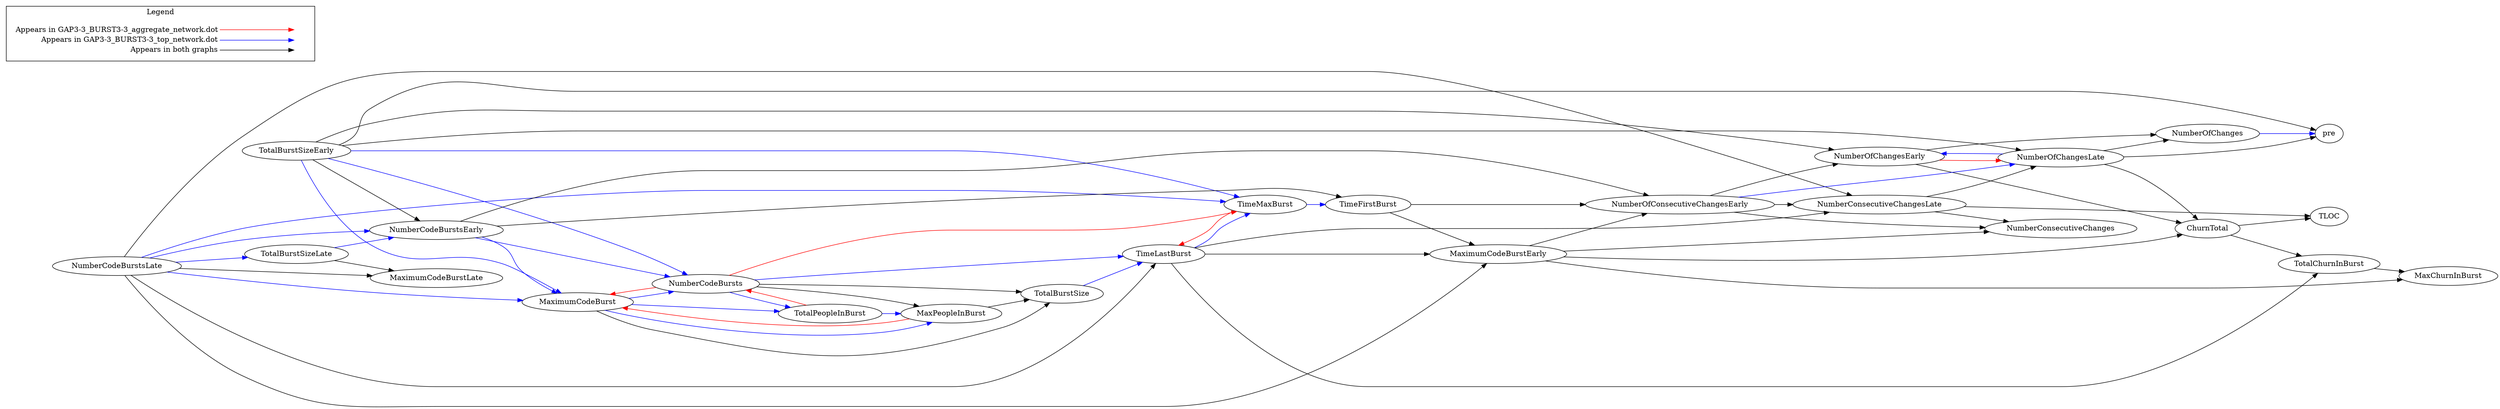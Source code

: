 digraph {
NumberOfChangesEarly -> NumberOfChangesLate[color="red"];
MaxPeopleInBurst -> MaximumCodeBurst[color="red"];
NumberCodeBursts -> MaximumCodeBurst[color="red"];
TimeMaxBurst -> TimeLastBurst[color="red"];
NumberCodeBursts -> TimeMaxBurst[color="red"];
TotalPeopleInBurst -> NumberCodeBursts[color="red"];
TotalBurstSizeLate -> MaximumCodeBurstLate[color="black"];
NumberCodeBurstsLate -> MaximumCodeBurstLate[color="black"];
NumberCodeBurstsLate -> NumberConsecutiveChangesLate[color="black"];
NumberOfChangesLate -> NumberOfChanges[color="black"];
NumberOfChangesLate -> ChurnTotal[color="black"];
NumberOfChangesLate -> pre[color="black"];
NumberOfChangesEarly -> NumberOfChanges[color="black"];
NumberOfChangesEarly -> ChurnTotal[color="black"];
MaximumCodeBurstEarly -> MaxChurnInBurst[color="black"];
MaximumCodeBurstEarly -> NumberConsecutiveChanges[color="black"];
TimeFirstBurst -> NumberOfConsecutiveChangesEarly[color="black"];
ChurnTotal -> TLOC[color="black"];
NumberOfConsecutiveChangesEarly -> NumberConsecutiveChanges[color="black"];
NumberConsecutiveChangesLate -> NumberOfChangesLate[color="black"];
NumberConsecutiveChangesLate -> NumberConsecutiveChanges[color="black"];
NumberConsecutiveChangesLate -> TLOC[color="black"];
TotalBurstSizeEarly -> NumberOfChangesLate[color="black"];
TotalBurstSizeEarly -> NumberOfChangesEarly[color="black"];
TotalBurstSizeEarly -> pre[color="black"];
TimeLastBurst -> NumberConsecutiveChangesLate[color="black"];
NumberCodeBurstsLate -> MaximumCodeBurstEarly[color="black"];
NumberCodeBurstsLate -> TimeLastBurst[color="black"];
MaximumCodeBurstEarly -> ChurnTotal[color="black"];
TotalChurnInBurst -> MaxChurnInBurst[color="black"];
ChurnTotal -> TotalChurnInBurst[color="black"];
TimeLastBurst -> TotalChurnInBurst[color="black"];
NumberCodeBursts -> TotalBurstSize[color="black"];
NumberCodeBurstsEarly -> NumberOfConsecutiveChangesEarly[color="black"];
NumberOfConsecutiveChangesEarly -> NumberOfChangesEarly[color="black"];
NumberOfConsecutiveChangesEarly -> NumberConsecutiveChangesLate[color="black"];
MaxPeopleInBurst -> TotalBurstSize[color="black"];
MaximumCodeBurst -> TotalBurstSize[color="black"];
MaximumCodeBurstEarly -> NumberOfConsecutiveChangesEarly[color="black"];
NumberCodeBurstsEarly -> TimeFirstBurst[color="black"];
TimeFirstBurst -> MaximumCodeBurstEarly[color="black"];
TotalBurstSizeEarly -> NumberCodeBurstsEarly[color="black"];
TimeLastBurst -> MaximumCodeBurstEarly[color="black"];
NumberCodeBursts -> MaxPeopleInBurst[color="black"];
TotalPeopleInBurst -> MaxPeopleInBurst[color="blue"];
NumberOfChanges -> pre[color="blue"];
TotalBurstSizeLate -> NumberCodeBurstsEarly[color="blue"];
NumberCodeBurstsLate -> TotalBurstSizeLate[color="blue"];
NumberCodeBurstsLate -> NumberCodeBurstsEarly[color="blue"];
NumberCodeBurstsLate -> MaximumCodeBurst[color="blue"];
NumberCodeBurstsLate -> TimeMaxBurst[color="blue"];
NumberOfChangesLate -> NumberOfChangesEarly[color="blue"];
NumberCodeBurstsEarly -> MaximumCodeBurst[color="blue"];
NumberCodeBurstsEarly -> NumberCodeBursts[color="blue"];
MaximumCodeBurst -> TotalPeopleInBurst[color="blue"];
MaximumCodeBurst -> MaxPeopleInBurst[color="blue"];
MaximumCodeBurst -> NumberCodeBursts[color="blue"];
NumberOfConsecutiveChangesEarly -> NumberOfChangesLate[color="blue"];
TotalBurstSizeEarly -> MaximumCodeBurst[color="blue"];
TotalBurstSizeEarly -> TimeMaxBurst[color="blue"];
TotalBurstSizeEarly -> NumberCodeBursts[color="blue"];
TotalBurstSize -> TimeLastBurst[color="blue"];
TimeMaxBurst -> TimeFirstBurst[color="blue"];
TimeLastBurst -> TimeMaxBurst[color="blue"];
NumberCodeBursts -> TotalPeopleInBurst[color="blue"];
NumberCodeBursts -> TimeLastBurst[color="blue"];

  rankdir=LR
  node [shape=plaintext]
  subgraph cluster_01 { 
    label = "Legend";
    key [label=<<table border="0" cellpadding="2" cellspacing="0" cellborder="0">
      <tr><td align="right" port="i1">Appears in GAP3-3_BURST3-3_aggregate_network.dot</td></tr>
      <tr><td align="right" port="i2">Appears in GAP3-3_BURST3-3_top_network.dot</td></tr>
      <tr><td align="right" port="i3">Appears in both graphs</td></tr>
      </table>>]
    key2 [label=<<table border="0" cellpadding="2" cellspacing="0" cellborder="0">
      <tr><td port="i1">&nbsp;</td></tr>
      <tr><td port="i2">&nbsp;</td></tr>
      <tr><td port="i3">&nbsp;</td></tr>
      </table>>]
    key:i1:e -> key2:i1:w [color=red]
    key:i2:e -> key2:i2:w [color=blue]
    key:i3:e -> key2:i3:w [color=black]
  }
}